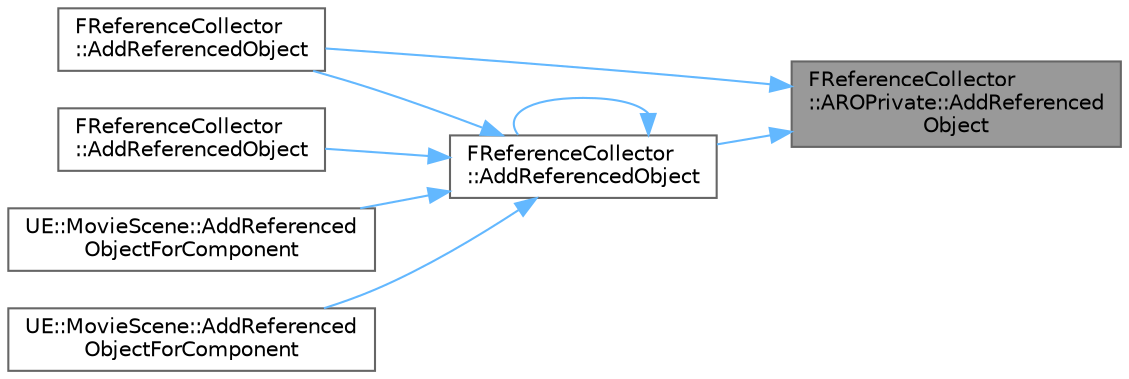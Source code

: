 digraph "FReferenceCollector::AROPrivate::AddReferencedObject"
{
 // INTERACTIVE_SVG=YES
 // LATEX_PDF_SIZE
  bgcolor="transparent";
  edge [fontname=Helvetica,fontsize=10,labelfontname=Helvetica,labelfontsize=10];
  node [fontname=Helvetica,fontsize=10,shape=box,height=0.2,width=0.4];
  rankdir="RL";
  Node1 [id="Node000001",label="FReferenceCollector\l::AROPrivate::AddReferenced\lObject",height=0.2,width=0.4,color="gray40", fillcolor="grey60", style="filled", fontcolor="black",tooltip=" "];
  Node1 -> Node2 [id="edge1_Node000001_Node000002",dir="back",color="steelblue1",style="solid",tooltip=" "];
  Node2 [id="Node000002",label="FReferenceCollector\l::AddReferencedObject",height=0.2,width=0.4,color="grey40", fillcolor="white", style="filled",URL="$d9/d05/classFReferenceCollector.html#a0182daaa38a8cda56f2a31cd1c000223",tooltip="Adds const object reference, this reference can still be nulled out if forcefully collected."];
  Node1 -> Node3 [id="edge2_Node000001_Node000003",dir="back",color="steelblue1",style="solid",tooltip=" "];
  Node3 [id="Node000003",label="FReferenceCollector\l::AddReferencedObject",height=0.2,width=0.4,color="grey40", fillcolor="white", style="filled",URL="$d9/d05/classFReferenceCollector.html#ac536845c9b9b18f6ae2860e2aecbfb25",tooltip="Adds object reference."];
  Node3 -> Node2 [id="edge3_Node000003_Node000002",dir="back",color="steelblue1",style="solid",tooltip=" "];
  Node3 -> Node4 [id="edge4_Node000003_Node000004",dir="back",color="steelblue1",style="solid",tooltip=" "];
  Node4 [id="Node000004",label="FReferenceCollector\l::AddReferencedObject",height=0.2,width=0.4,color="grey40", fillcolor="white", style="filled",URL="$d9/d05/classFReferenceCollector.html#a785ce4474f1372ce6dc1c0e638cb58a5",tooltip=" "];
  Node3 -> Node3 [id="edge5_Node000003_Node000003",dir="back",color="steelblue1",style="solid",tooltip=" "];
  Node3 -> Node5 [id="edge6_Node000003_Node000005",dir="back",color="steelblue1",style="solid",tooltip=" "];
  Node5 [id="Node000005",label="UE::MovieScene::AddReferenced\lObjectForComponent",height=0.2,width=0.4,color="grey40", fillcolor="white", style="filled",URL="$d1/dd1/namespaceUE_1_1MovieScene.html#ab92a91bee30c3874eabbb14d54994cc6",tooltip=" "];
  Node3 -> Node6 [id="edge7_Node000003_Node000006",dir="back",color="steelblue1",style="solid",tooltip=" "];
  Node6 [id="Node000006",label="UE::MovieScene::AddReferenced\lObjectForComponent",height=0.2,width=0.4,color="grey40", fillcolor="white", style="filled",URL="$d1/dd1/namespaceUE_1_1MovieScene.html#aae3e9897641b78d6470fc19fa38b7306",tooltip=" "];
}
